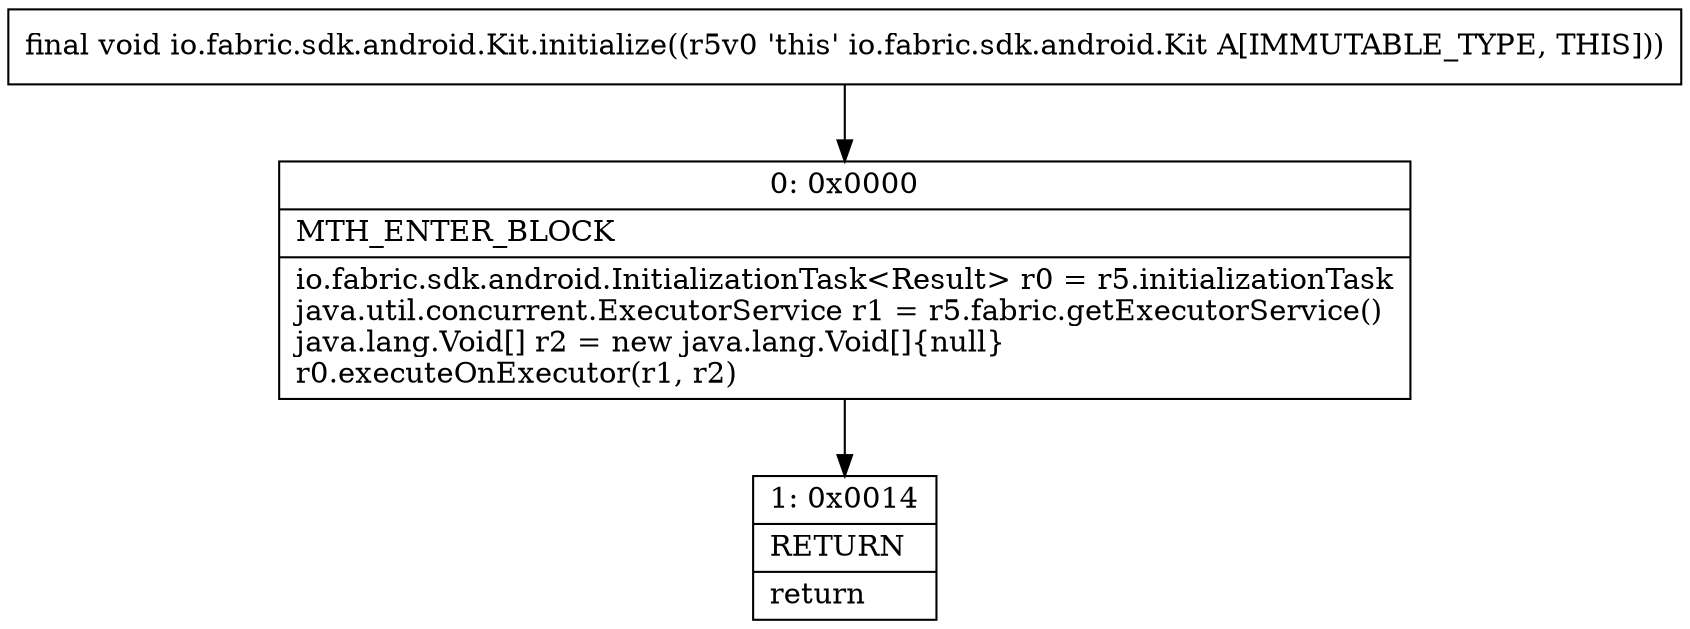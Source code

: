 digraph "CFG forio.fabric.sdk.android.Kit.initialize()V" {
Node_0 [shape=record,label="{0\:\ 0x0000|MTH_ENTER_BLOCK\l|io.fabric.sdk.android.InitializationTask\<Result\> r0 = r5.initializationTask\ljava.util.concurrent.ExecutorService r1 = r5.fabric.getExecutorService()\ljava.lang.Void[] r2 = new java.lang.Void[]\{null\}\lr0.executeOnExecutor(r1, r2)\l}"];
Node_1 [shape=record,label="{1\:\ 0x0014|RETURN\l|return\l}"];
MethodNode[shape=record,label="{final void io.fabric.sdk.android.Kit.initialize((r5v0 'this' io.fabric.sdk.android.Kit A[IMMUTABLE_TYPE, THIS])) }"];
MethodNode -> Node_0;
Node_0 -> Node_1;
}

